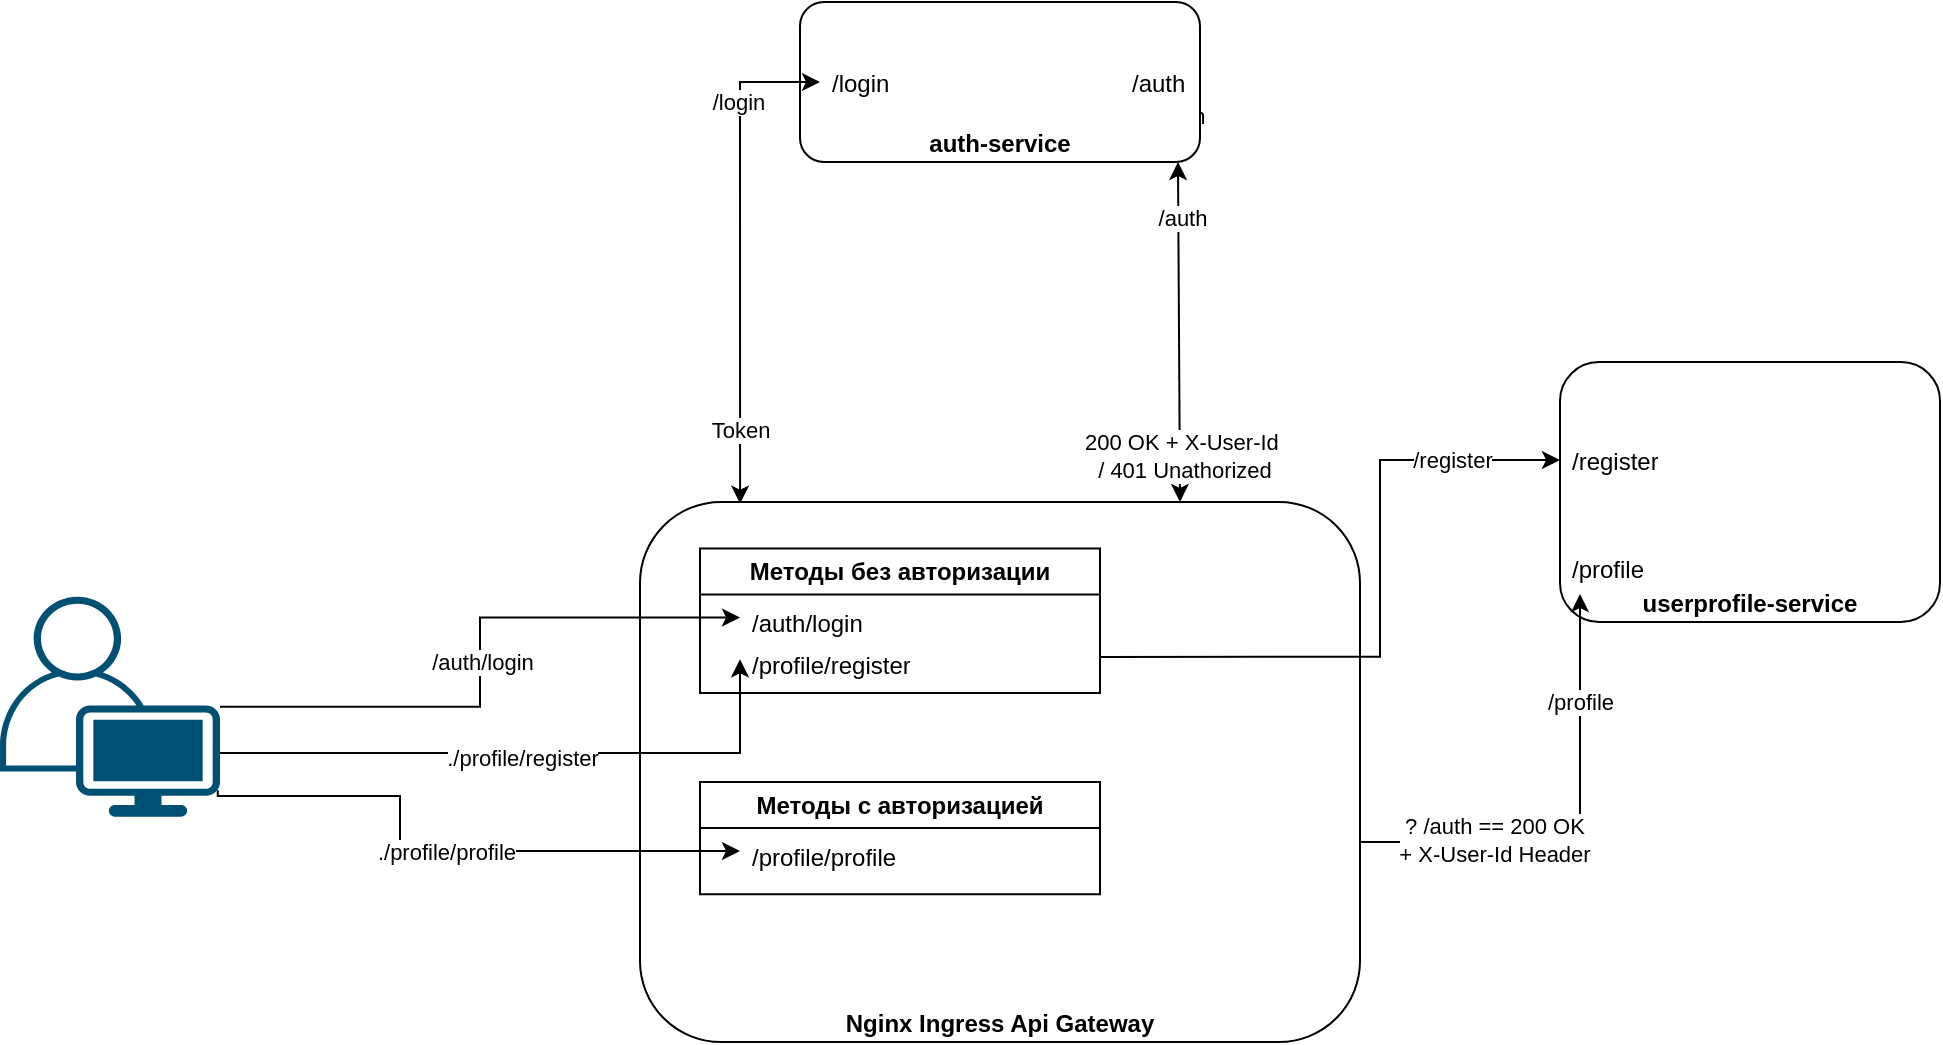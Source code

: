 <mxfile version="26.2.5">
  <diagram name="Page-1" id="e3a06f82-3646-2815-327d-82caf3d4e204">
    <mxGraphModel dx="1273" dy="743" grid="1" gridSize="10" guides="1" tooltips="1" connect="1" arrows="1" fold="1" page="1" pageScale="1.5" pageWidth="1169" pageHeight="826" background="none" math="0" shadow="0">
      <root>
        <mxCell id="0" style=";html=1;" />
        <mxCell id="1" style=";html=1;" parent="0" />
        <mxCell id="ug4-ROMUMRrSyZOInh---11" value="" style="points=[[0,0.65,0,0,0],[0,0.795,0,0,0],[0.35,0,0,0,0],[0.67,1,0,0,0],[0.98,0.51,0,0,0],[0.99,0.88,0,0,0],[1,0.71,0,0,0]];verticalLabelPosition=bottom;sketch=0;html=1;verticalAlign=top;aspect=fixed;align=center;pointerEvents=1;shape=mxgraph.cisco19.user;fillColor=#005073;strokeColor=none;" vertex="1" parent="1">
          <mxGeometry x="140" y="477.35" width="110" height="110" as="geometry" />
        </mxCell>
        <mxCell id="ug4-ROMUMRrSyZOInh---16" style="rounded=0;orthogonalLoop=1;jettySize=auto;html=1;exitX=0.75;exitY=0;exitDx=0;exitDy=0;entryX=0.945;entryY=1;entryDx=0;entryDy=0;entryPerimeter=0;startArrow=classic;startFill=1;" edge="1" parent="1" source="ug4-ROMUMRrSyZOInh---4" target="ug4-ROMUMRrSyZOInh---6">
          <mxGeometry relative="1" as="geometry">
            <mxPoint x="740" y="410" as="sourcePoint" />
            <mxPoint x="850" y="170" as="targetPoint" />
          </mxGeometry>
        </mxCell>
        <mxCell id="ug4-ROMUMRrSyZOInh---17" value="/auth" style="edgeLabel;html=1;align=center;verticalAlign=middle;resizable=0;points=[];" vertex="1" connectable="0" parent="ug4-ROMUMRrSyZOInh---16">
          <mxGeometry x="-0.278" y="-1" relative="1" as="geometry">
            <mxPoint y="94" as="offset" />
          </mxGeometry>
        </mxCell>
        <mxCell id="ug4-ROMUMRrSyZOInh---48" value="/auth" style="edgeLabel;html=1;align=center;verticalAlign=middle;resizable=0;points=[];" vertex="1" connectable="0" parent="ug4-ROMUMRrSyZOInh---16">
          <mxGeometry x="-0.323" y="-2" relative="1" as="geometry">
            <mxPoint x="-2" y="-136" as="offset" />
          </mxGeometry>
        </mxCell>
        <mxCell id="ug4-ROMUMRrSyZOInh---50" value="200 OK + X-User-Id&amp;nbsp;&lt;div&gt;/ 401 Unathorized&lt;/div&gt;" style="edgeLabel;html=1;align=center;verticalAlign=middle;resizable=0;points=[];" vertex="1" connectable="0" parent="ug4-ROMUMRrSyZOInh---16">
          <mxGeometry x="-0.721" y="-2" relative="1" as="geometry">
            <mxPoint as="offset" />
          </mxGeometry>
        </mxCell>
        <mxCell id="ug4-ROMUMRrSyZOInh---59" value="/auth" style="edgeLabel;html=1;align=center;verticalAlign=middle;resizable=0;points=[];" vertex="1" connectable="0" parent="ug4-ROMUMRrSyZOInh---16">
          <mxGeometry x="0.67" y="-2" relative="1" as="geometry">
            <mxPoint as="offset" />
          </mxGeometry>
        </mxCell>
        <mxCell id="ug4-ROMUMRrSyZOInh---56" value="" style="group" vertex="1" connectable="0" parent="1">
          <mxGeometry x="920" y="360" width="190" height="130" as="geometry" />
        </mxCell>
        <mxCell id="ug4-ROMUMRrSyZOInh---5" value="&lt;b&gt;user&lt;span style=&quot;background-color: transparent; color: light-dark(rgb(0, 0, 0), rgb(255, 255, 255));&quot;&gt;profile-service&lt;/span&gt;&lt;/b&gt;" style="rounded=1;whiteSpace=wrap;html=1;verticalAlign=bottom;" vertex="1" parent="ug4-ROMUMRrSyZOInh---56">
          <mxGeometry width="190" height="130" as="geometry" />
        </mxCell>
        <mxCell id="ug4-ROMUMRrSyZOInh---45" value="/register" style="text;strokeColor=none;fillColor=none;align=left;verticalAlign=top;spacingLeft=4;spacingRight=4;overflow=hidden;rotatable=0;points=[[0,0.5],[1,0.5]];portConstraint=eastwest;whiteSpace=wrap;html=1;" vertex="1" parent="ug4-ROMUMRrSyZOInh---56">
          <mxGeometry y="36" width="100" height="26" as="geometry" />
        </mxCell>
        <mxCell id="ug4-ROMUMRrSyZOInh---46" value="/profile" style="text;strokeColor=none;fillColor=none;align=left;verticalAlign=top;spacingLeft=4;spacingRight=4;overflow=hidden;rotatable=0;points=[[0,0.5],[1,0.5]];portConstraint=eastwest;whiteSpace=wrap;html=1;" vertex="1" parent="ug4-ROMUMRrSyZOInh---56">
          <mxGeometry y="90" width="100" height="26" as="geometry" />
        </mxCell>
        <mxCell id="ug4-ROMUMRrSyZOInh---15" style="edgeStyle=orthogonalEdgeStyle;rounded=0;orthogonalLoop=1;jettySize=auto;html=1;" edge="1" parent="1" source="ug4-ROMUMRrSyZOInh---4" target="ug4-ROMUMRrSyZOInh---46">
          <mxGeometry relative="1" as="geometry">
            <mxPoint x="910" y="400" as="targetPoint" />
            <Array as="points">
              <mxPoint x="930" y="600" />
            </Array>
          </mxGeometry>
        </mxCell>
        <mxCell id="ug4-ROMUMRrSyZOInh---52" value="/profile" style="edgeLabel;html=1;align=center;verticalAlign=middle;resizable=0;points=[];" vertex="1" connectable="0" parent="ug4-ROMUMRrSyZOInh---15">
          <mxGeometry x="0.041" y="-5" relative="1" as="geometry">
            <mxPoint x="-5" y="-58" as="offset" />
          </mxGeometry>
        </mxCell>
        <mxCell id="ug4-ROMUMRrSyZOInh---53" value="? /auth == 200 OK&lt;div&gt;+ X-User-Id Header&lt;/div&gt;" style="edgeLabel;html=1;align=center;verticalAlign=middle;resizable=0;points=[];" vertex="1" connectable="0" parent="ug4-ROMUMRrSyZOInh---15">
          <mxGeometry x="-0.833" y="1" relative="1" as="geometry">
            <mxPoint x="47" as="offset" />
          </mxGeometry>
        </mxCell>
        <mxCell id="ug4-ROMUMRrSyZOInh---58" value="" style="group" vertex="1" connectable="0" parent="1">
          <mxGeometry x="540" y="180" width="200" height="80" as="geometry" />
        </mxCell>
        <mxCell id="ug4-ROMUMRrSyZOInh---6" value="&lt;b&gt;auth-service&lt;/b&gt;" style="rounded=1;whiteSpace=wrap;html=1;movable=1;resizable=1;rotatable=1;deletable=1;editable=1;locked=0;connectable=1;verticalAlign=bottom;" vertex="1" parent="ug4-ROMUMRrSyZOInh---58">
          <mxGeometry width="200" height="80" as="geometry" />
        </mxCell>
        <mxCell id="ug4-ROMUMRrSyZOInh---42" value="/auth" style="text;strokeColor=none;fillColor=none;align=left;verticalAlign=top;spacingLeft=4;spacingRight=4;overflow=hidden;rotatable=0;points=[[0,0.5],[1,0.5]];portConstraint=eastwest;whiteSpace=wrap;html=1;" vertex="1" parent="ug4-ROMUMRrSyZOInh---58">
          <mxGeometry x="160" y="27" width="40" height="26" as="geometry" />
        </mxCell>
        <mxCell id="ug4-ROMUMRrSyZOInh---43" value="/login" style="text;strokeColor=none;fillColor=none;align=left;verticalAlign=top;spacingLeft=4;spacingRight=4;overflow=hidden;rotatable=0;points=[[0,0.5],[1,0.5]];portConstraint=eastwest;whiteSpace=wrap;html=1;" vertex="1" parent="ug4-ROMUMRrSyZOInh---58">
          <mxGeometry x="10" y="27" width="100" height="26" as="geometry" />
        </mxCell>
        <mxCell id="ug4-ROMUMRrSyZOInh---44" style="edgeStyle=orthogonalEdgeStyle;rounded=0;orthogonalLoop=1;jettySize=auto;html=1;exitX=1;exitY=0.5;exitDx=0;exitDy=0;" edge="1" parent="ug4-ROMUMRrSyZOInh---58" source="ug4-ROMUMRrSyZOInh---42" target="ug4-ROMUMRrSyZOInh---42">
          <mxGeometry relative="1" as="geometry" />
        </mxCell>
        <mxCell id="ug4-ROMUMRrSyZOInh---21" style="edgeStyle=orthogonalEdgeStyle;rounded=0;orthogonalLoop=1;jettySize=auto;html=1;exitX=0;exitY=0.5;exitDx=0;exitDy=0;entryX=0.139;entryY=0.003;entryDx=0;entryDy=0;strokeColor=default;startArrow=classic;startFill=1;entryPerimeter=0;" edge="1" parent="1" source="ug4-ROMUMRrSyZOInh---43" target="ug4-ROMUMRrSyZOInh---4">
          <mxGeometry relative="1" as="geometry">
            <mxPoint x="410" y="140" as="targetPoint" />
            <mxPoint x="480" y="170" as="sourcePoint" />
            <Array as="points">
              <mxPoint x="510" y="220" />
            </Array>
          </mxGeometry>
        </mxCell>
        <mxCell id="ug4-ROMUMRrSyZOInh---39" value="Token" style="edgeLabel;html=1;align=center;verticalAlign=middle;resizable=0;points=[];" vertex="1" connectable="0" parent="ug4-ROMUMRrSyZOInh---21">
          <mxGeometry x="0.247" y="2" relative="1" as="geometry">
            <mxPoint x="-2" y="57" as="offset" />
          </mxGeometry>
        </mxCell>
        <mxCell id="ug4-ROMUMRrSyZOInh---49" value="/login" style="edgeLabel;html=1;align=center;verticalAlign=middle;resizable=0;points=[];" vertex="1" connectable="0" parent="ug4-ROMUMRrSyZOInh---21">
          <mxGeometry x="-0.667" y="-1" relative="1" as="geometry">
            <mxPoint y="8" as="offset" />
          </mxGeometry>
        </mxCell>
        <mxCell id="ug4-ROMUMRrSyZOInh---4" value="&lt;b&gt;Nginx Ingress Api Gateway&lt;/b&gt;" style="rounded=1;whiteSpace=wrap;html=1;verticalAlign=bottom;" vertex="1" parent="1">
          <mxGeometry x="460" y="430" width="360" height="270.0" as="geometry" />
        </mxCell>
        <mxCell id="ug4-ROMUMRrSyZOInh---31" value="Методы без авторизации" style="swimlane;whiteSpace=wrap;html=1;" vertex="1" parent="1">
          <mxGeometry x="490" y="453.272" width="200" height="72.223" as="geometry" />
        </mxCell>
        <mxCell id="ug4-ROMUMRrSyZOInh---29" value="/auth/login" style="text;strokeColor=none;fillColor=none;align=left;verticalAlign=top;spacingLeft=4;spacingRight=4;overflow=hidden;rotatable=0;points=[[0,0.5],[1,0.5]];portConstraint=eastwest;whiteSpace=wrap;html=1;" vertex="1" parent="ug4-ROMUMRrSyZOInh---31">
          <mxGeometry x="20" y="24.074" width="100" height="20.864" as="geometry" />
        </mxCell>
        <mxCell id="ug4-ROMUMRrSyZOInh---30" value="/profile/register" style="text;strokeColor=none;fillColor=none;align=left;verticalAlign=top;spacingLeft=4;spacingRight=4;overflow=hidden;rotatable=0;points=[[0,0.5],[1,0.5]];portConstraint=eastwest;whiteSpace=wrap;html=1;" vertex="1" parent="ug4-ROMUMRrSyZOInh---31">
          <mxGeometry x="20" y="44.938" width="100" height="20.864" as="geometry" />
        </mxCell>
        <mxCell id="ug4-ROMUMRrSyZOInh---32" value="Методы с авторизацией" style="swimlane;whiteSpace=wrap;html=1;" vertex="1" parent="1">
          <mxGeometry x="490" y="570.003" width="200" height="56.173" as="geometry" />
        </mxCell>
        <mxCell id="ug4-ROMUMRrSyZOInh---33" value="/profile/profile" style="text;strokeColor=none;fillColor=none;align=left;verticalAlign=top;spacingLeft=4;spacingRight=4;overflow=hidden;rotatable=0;points=[[0,0.5],[1,0.5]];portConstraint=eastwest;whiteSpace=wrap;html=1;" vertex="1" parent="ug4-ROMUMRrSyZOInh---32">
          <mxGeometry x="20" y="24.074" width="100" height="20.864" as="geometry" />
        </mxCell>
        <mxCell id="ug4-ROMUMRrSyZOInh---36" style="edgeStyle=orthogonalEdgeStyle;rounded=0;orthogonalLoop=1;jettySize=auto;html=1;entryX=0;entryY=0.5;entryDx=0;entryDy=0;" edge="1" parent="1" source="ug4-ROMUMRrSyZOInh---11" target="ug4-ROMUMRrSyZOInh---29">
          <mxGeometry relative="1" as="geometry" />
        </mxCell>
        <mxCell id="ug4-ROMUMRrSyZOInh---37" value="/auth/login" style="edgeLabel;html=1;align=center;verticalAlign=middle;resizable=0;points=[];" vertex="1" connectable="0" parent="ug4-ROMUMRrSyZOInh---36">
          <mxGeometry y="-1" relative="1" as="geometry">
            <mxPoint as="offset" />
          </mxGeometry>
        </mxCell>
        <mxCell id="ug4-ROMUMRrSyZOInh---12" style="edgeStyle=orthogonalEdgeStyle;rounded=0;orthogonalLoop=1;jettySize=auto;html=1;exitX=1;exitY=0.71;exitDx=0;exitDy=0;exitPerimeter=0;entryX=0;entryY=0.5;entryDx=0;entryDy=0;" edge="1" parent="1" source="ug4-ROMUMRrSyZOInh---11" target="ug4-ROMUMRrSyZOInh---30">
          <mxGeometry relative="1" as="geometry">
            <mxPoint x="170.0" y="450.0" as="sourcePoint" />
            <mxPoint x="412.2" y="480.67" as="targetPoint" />
            <Array as="points">
              <mxPoint x="510" y="555" />
            </Array>
          </mxGeometry>
        </mxCell>
        <mxCell id="ug4-ROMUMRrSyZOInh---34" value="./profile/register" style="edgeLabel;html=1;align=center;verticalAlign=middle;resizable=0;points=[];" vertex="1" connectable="0" parent="ug4-ROMUMRrSyZOInh---12">
          <mxGeometry x="-0.016" y="-2" relative="1" as="geometry">
            <mxPoint as="offset" />
          </mxGeometry>
        </mxCell>
        <mxCell id="ug4-ROMUMRrSyZOInh---40" style="edgeStyle=orthogonalEdgeStyle;rounded=0;orthogonalLoop=1;jettySize=auto;html=1;exitX=0.99;exitY=0.88;exitDx=0;exitDy=0;exitPerimeter=0;entryX=0;entryY=0.5;entryDx=0;entryDy=0;" edge="1" parent="1" source="ug4-ROMUMRrSyZOInh---11" target="ug4-ROMUMRrSyZOInh---33">
          <mxGeometry relative="1" as="geometry">
            <Array as="points">
              <mxPoint x="249" y="577" />
              <mxPoint x="340" y="577" />
              <mxPoint x="340" y="605" />
            </Array>
          </mxGeometry>
        </mxCell>
        <mxCell id="ug4-ROMUMRrSyZOInh---41" value="./profile/profile" style="edgeLabel;html=1;align=center;verticalAlign=middle;resizable=0;points=[];" vertex="1" connectable="0" parent="ug4-ROMUMRrSyZOInh---40">
          <mxGeometry x="-0.011" relative="1" as="geometry">
            <mxPoint as="offset" />
          </mxGeometry>
        </mxCell>
        <mxCell id="ug4-ROMUMRrSyZOInh---51" style="edgeStyle=orthogonalEdgeStyle;rounded=0;orthogonalLoop=1;jettySize=auto;html=1;exitX=1;exitY=0.75;exitDx=0;exitDy=0;entryX=0;entryY=0.5;entryDx=0;entryDy=0;" edge="1" parent="1" source="ug4-ROMUMRrSyZOInh---31" target="ug4-ROMUMRrSyZOInh---45">
          <mxGeometry relative="1" as="geometry">
            <Array as="points">
              <mxPoint x="830" y="507" />
              <mxPoint x="830" y="409" />
            </Array>
          </mxGeometry>
        </mxCell>
        <mxCell id="ug4-ROMUMRrSyZOInh---54" value="/register" style="edgeLabel;html=1;align=center;verticalAlign=middle;resizable=0;points=[];" vertex="1" connectable="0" parent="ug4-ROMUMRrSyZOInh---51">
          <mxGeometry x="0.828" relative="1" as="geometry">
            <mxPoint x="-26" as="offset" />
          </mxGeometry>
        </mxCell>
      </root>
    </mxGraphModel>
  </diagram>
</mxfile>
